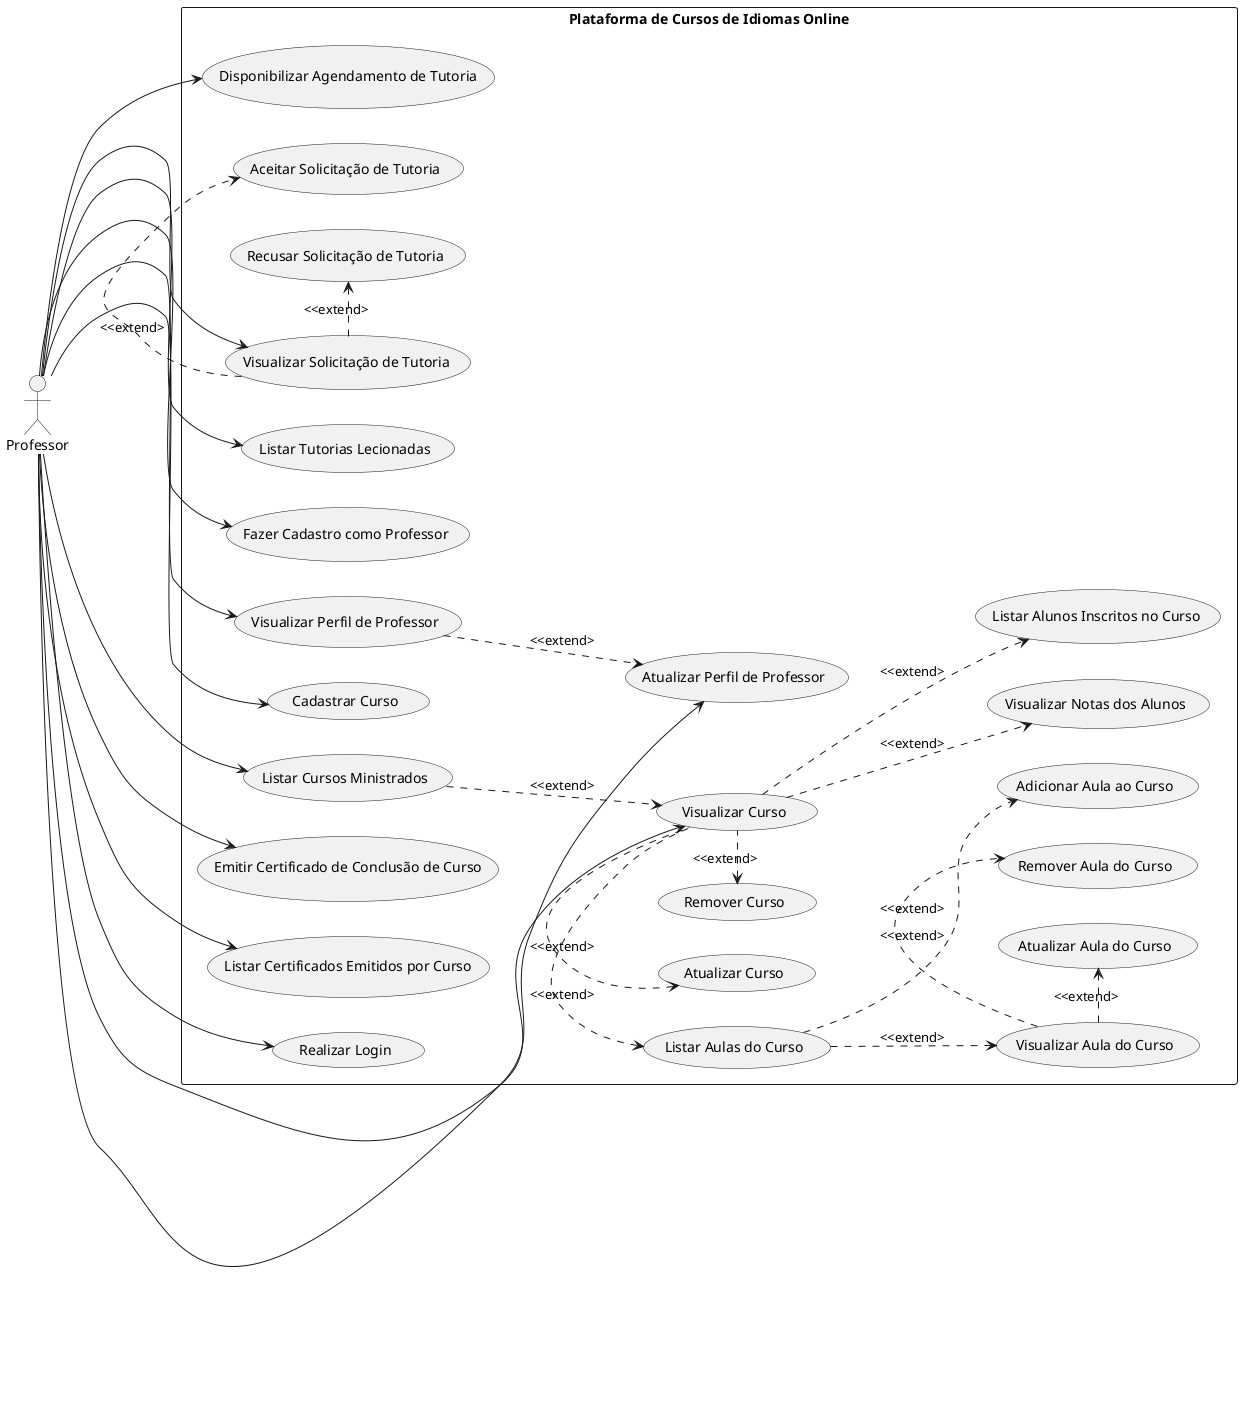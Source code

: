 @startuml "Plataforma de Cursos de Idiomas Online"
left to right direction

:Professor: as professor
' :Plataforma: as plataforma


rectangle "Plataforma de Cursos de Idiomas Online"{
    (Fazer Cadastro como Professor) as fazer_cadastro_professor
    (Visualizar Perfil de Professor) as visualizar_perfil_professor
    (Atualizar Perfil de Professor) as atualizar_perfil_professor
    (Cadastrar Curso) as cadastrar_curso
    (Remover Curso) as remover_curso
    (Atualizar Curso) as atualizar_curso
    (Visualizar Curso) as visualizar_curso
    (Visualizar Notas dos Alunos) as visualizar_notas_alunos
    (Listar Cursos Ministrados) as listar_cursos_ministrados
    (Adicionar Aula ao Curso) as adicionar_aula_curso
    (Remover Aula do Curso) as remover_aula_curso
    (Atualizar Aula do Curso) as atualizar_aula_curso
    (Visualizar Aula do Curso) as visualizar_aula_curso
    (Listar Aulas do Curso) as listar_aulas_curso
    (Listar Alunos Inscritos no Curso) as listar_alunos_inscritos_curso
    (Disponibilizar Agendamento de Tutoria) as disponibilizar_agendamento_tutoria
    (Aceitar Solicitação de Tutoria) as aceitar_solicitacao_tutoria
    (Recusar Solicitação de Tutoria) as recusar_solicitacao_tutoria
    (Visualizar Solicitação de Tutoria) as visualizar_solicitacao_tutoria
    (Listar Tutorias Lecionadas) as listar_tutorias_lecionadas
    (Emitir Certificado de Conclusão de Curso) as emitir_certificado_conclusao_curso
    (Listar Certificados Emitidos por Curso) as listar_certificados_emitidos_curso
    (Atualizar Perfil de Professor) as atualizar_perfil_professor

    (Realizar Login) as realizar_login
}

professor -down-> fazer_cadastro_professor
professor -down-> visualizar_perfil_professor
professor -down-> cadastrar_curso
professor -down-> visualizar_curso
professor -down-> listar_cursos_ministrados

professor -right-> disponibilizar_agendamento_tutoria
professor -right-> visualizar_solicitacao_tutoria
professor -right-> listar_tutorias_lecionadas

professor --> emitir_certificado_conclusao_curso
professor --> listar_certificados_emitidos_curso
professor --> atualizar_perfil_professor

professor --> realizar_login

visualizar_perfil_professor .down.> atualizar_perfil_professor: <<extend>

listar_cursos_ministrados .down.> visualizar_curso: <<extend>

visualizar_curso .down.> listar_alunos_inscritos_curso: <<extend>
visualizar_curso .down.> visualizar_notas_alunos: <<extend>
visualizar_curso .left.> remover_curso: <<extend>
visualizar_curso .left.> atualizar_curso: <<extend>

visualizar_curso .left.> listar_aulas_curso: <<extend>

listar_aulas_curso .down.> visualizar_aula_curso: <<extend>
listar_aulas_curso .down.> adicionar_aula_curso: <<extend>

visualizar_aula_curso .right.> remover_aula_curso: <<extend>
visualizar_aula_curso .right.> atualizar_aula_curso: <<extend>

visualizar_solicitacao_tutoria .right.> aceitar_solicitacao_tutoria: <<extend>
visualizar_solicitacao_tutoria .right.> recusar_solicitacao_tutoria: <<extend>

@enduml